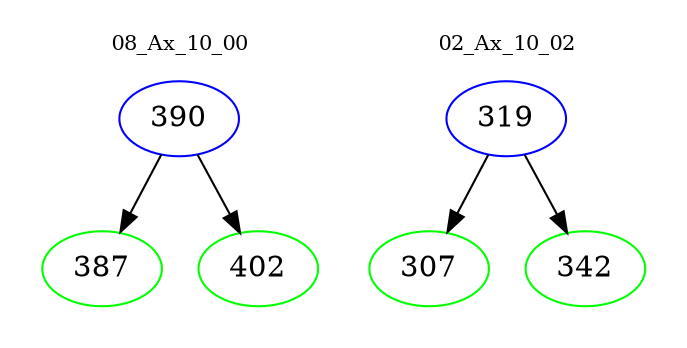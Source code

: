 digraph{
subgraph cluster_0 {
color = white
label = "08_Ax_10_00";
fontsize=10;
T0_390 [label="390", color="blue"]
T0_390 -> T0_387 [color="black"]
T0_387 [label="387", color="green"]
T0_390 -> T0_402 [color="black"]
T0_402 [label="402", color="green"]
}
subgraph cluster_1 {
color = white
label = "02_Ax_10_02";
fontsize=10;
T1_319 [label="319", color="blue"]
T1_319 -> T1_307 [color="black"]
T1_307 [label="307", color="green"]
T1_319 -> T1_342 [color="black"]
T1_342 [label="342", color="green"]
}
}
